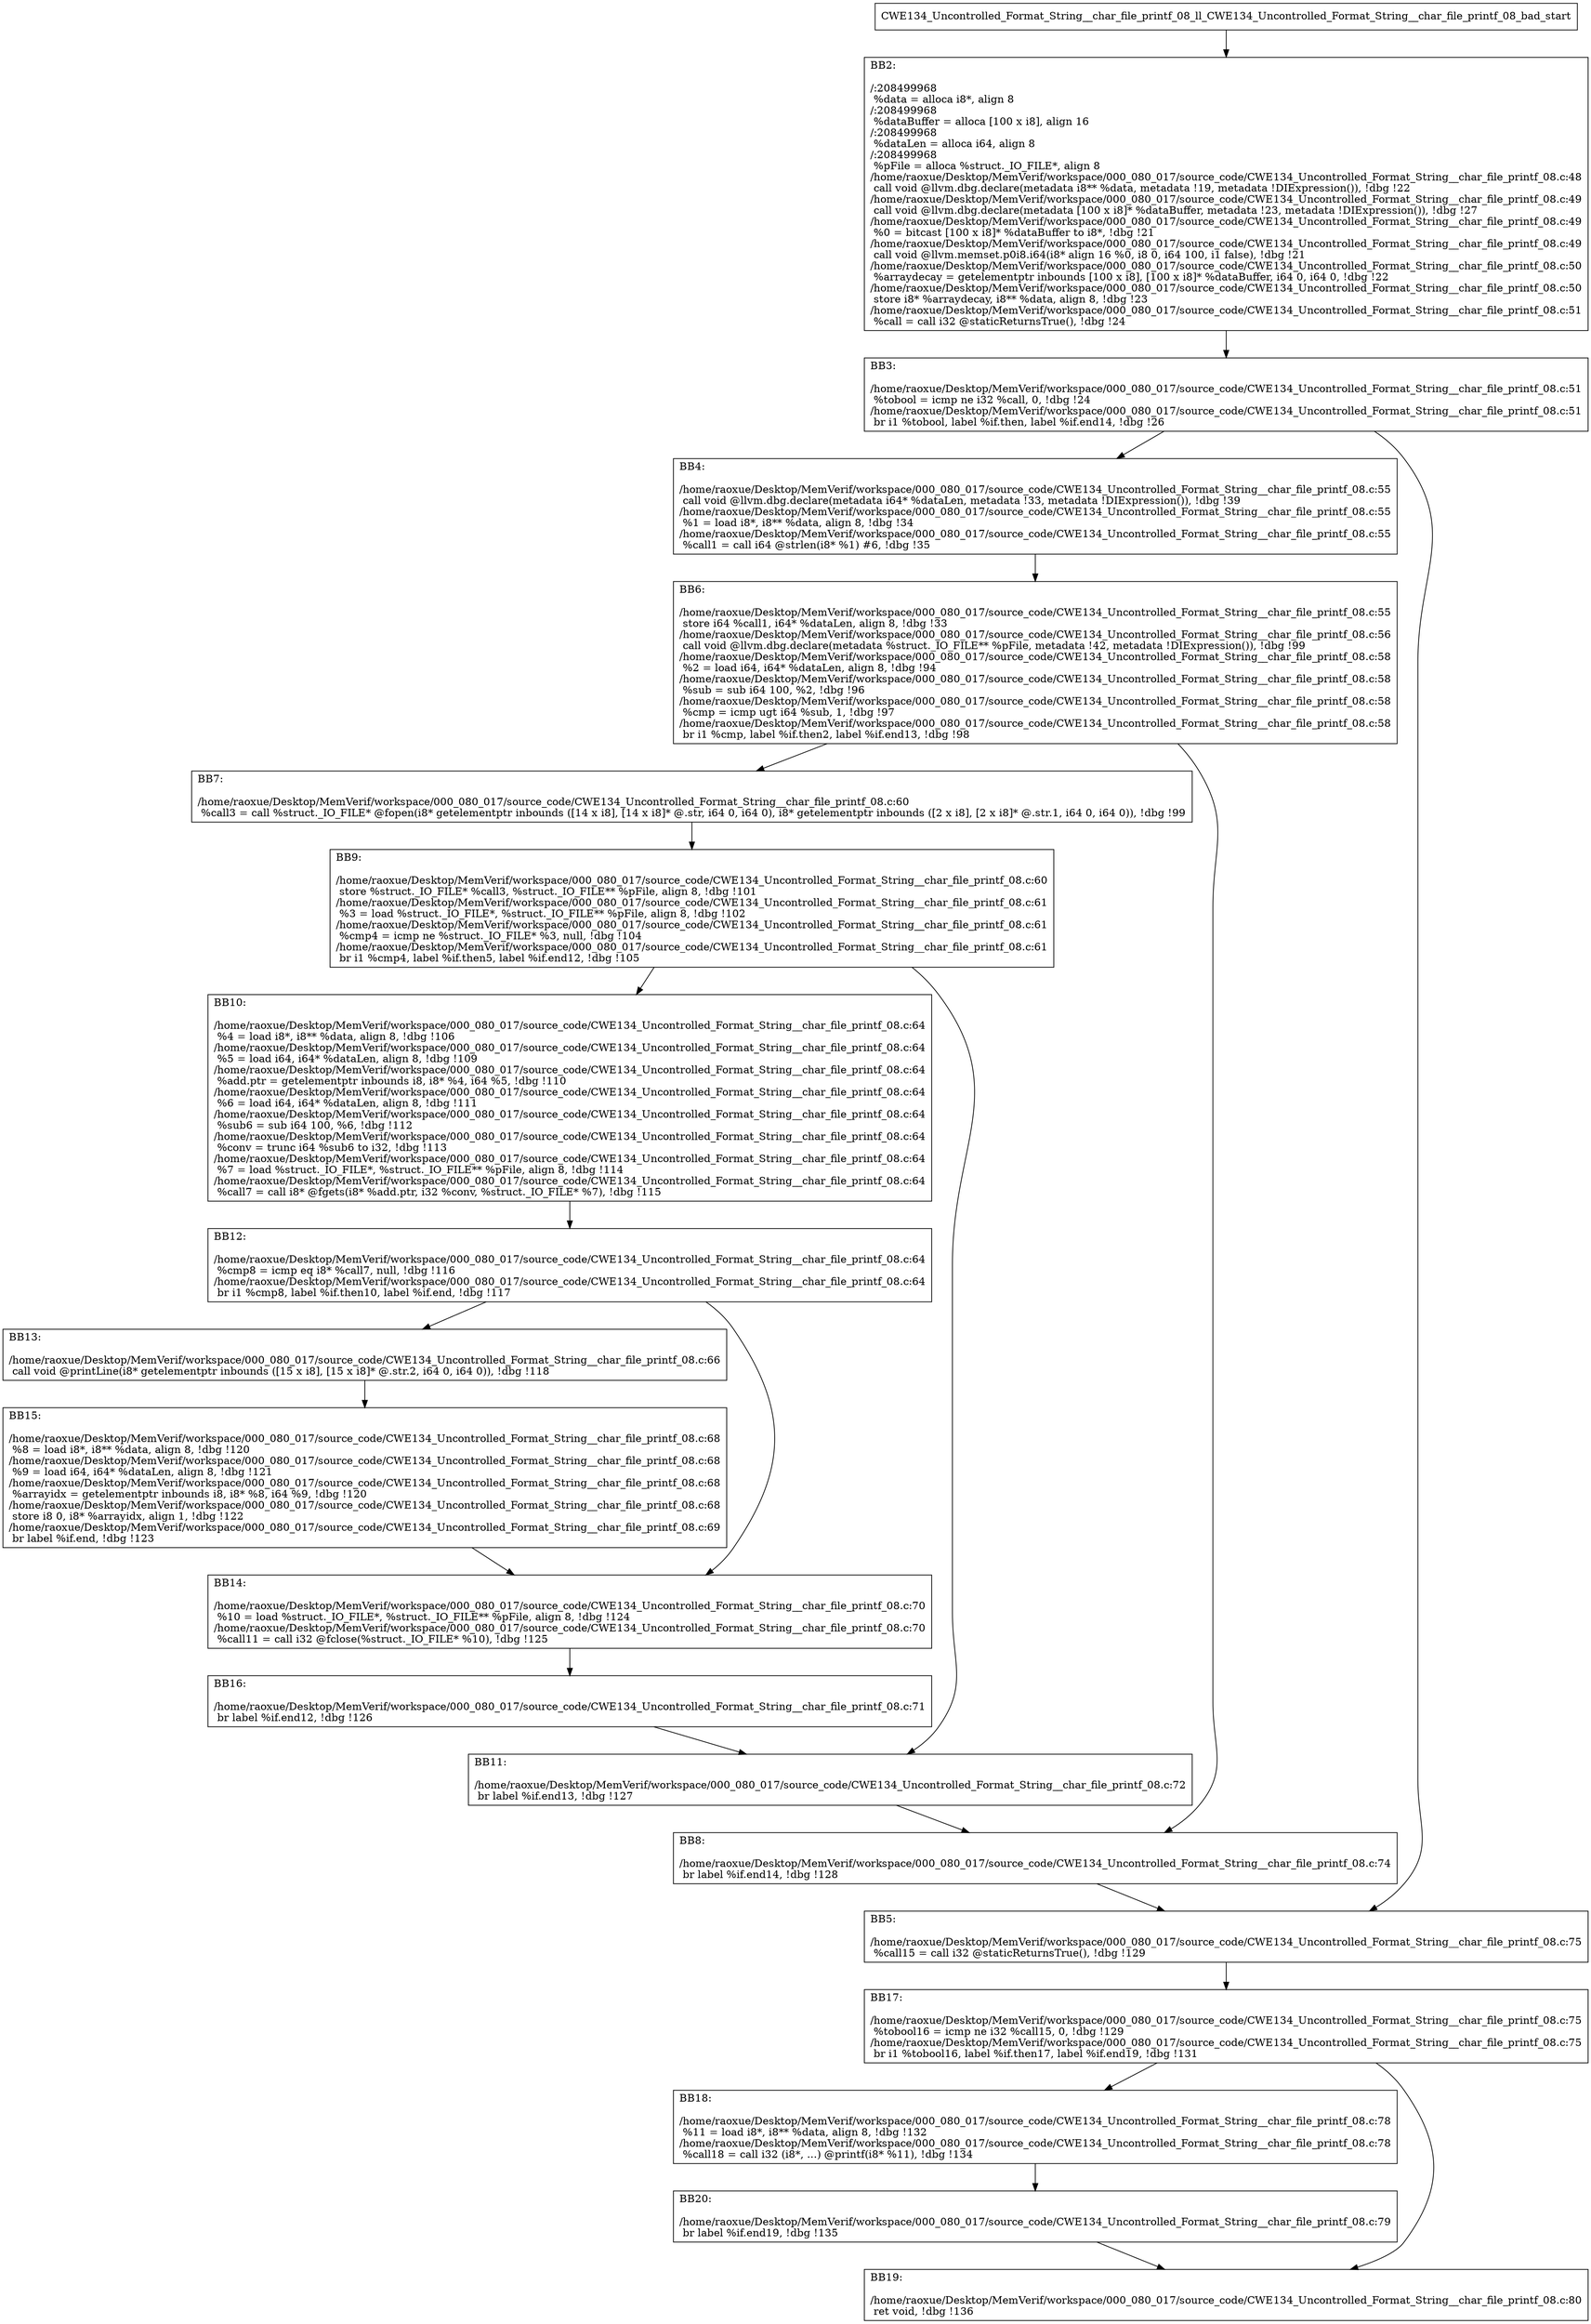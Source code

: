 digraph "CFG for'CWE134_Uncontrolled_Format_String__char_file_printf_08_ll_CWE134_Uncontrolled_Format_String__char_file_printf_08_bad' function" {
	BBCWE134_Uncontrolled_Format_String__char_file_printf_08_ll_CWE134_Uncontrolled_Format_String__char_file_printf_08_bad_start[shape=record,label="{CWE134_Uncontrolled_Format_String__char_file_printf_08_ll_CWE134_Uncontrolled_Format_String__char_file_printf_08_bad_start}"];
	BBCWE134_Uncontrolled_Format_String__char_file_printf_08_ll_CWE134_Uncontrolled_Format_String__char_file_printf_08_bad_start-> CWE134_Uncontrolled_Format_String__char_file_printf_08_ll_CWE134_Uncontrolled_Format_String__char_file_printf_08_badBB2;
	CWE134_Uncontrolled_Format_String__char_file_printf_08_ll_CWE134_Uncontrolled_Format_String__char_file_printf_08_badBB2 [shape=record, label="{BB2:\l\l/:208499968\l
  %data = alloca i8*, align 8\l
/:208499968\l
  %dataBuffer = alloca [100 x i8], align 16\l
/:208499968\l
  %dataLen = alloca i64, align 8\l
/:208499968\l
  %pFile = alloca %struct._IO_FILE*, align 8\l
/home/raoxue/Desktop/MemVerif/workspace/000_080_017/source_code/CWE134_Uncontrolled_Format_String__char_file_printf_08.c:48\l
  call void @llvm.dbg.declare(metadata i8** %data, metadata !19, metadata !DIExpression()), !dbg !22\l
/home/raoxue/Desktop/MemVerif/workspace/000_080_017/source_code/CWE134_Uncontrolled_Format_String__char_file_printf_08.c:49\l
  call void @llvm.dbg.declare(metadata [100 x i8]* %dataBuffer, metadata !23, metadata !DIExpression()), !dbg !27\l
/home/raoxue/Desktop/MemVerif/workspace/000_080_017/source_code/CWE134_Uncontrolled_Format_String__char_file_printf_08.c:49\l
  %0 = bitcast [100 x i8]* %dataBuffer to i8*, !dbg !21\l
/home/raoxue/Desktop/MemVerif/workspace/000_080_017/source_code/CWE134_Uncontrolled_Format_String__char_file_printf_08.c:49\l
  call void @llvm.memset.p0i8.i64(i8* align 16 %0, i8 0, i64 100, i1 false), !dbg !21\l
/home/raoxue/Desktop/MemVerif/workspace/000_080_017/source_code/CWE134_Uncontrolled_Format_String__char_file_printf_08.c:50\l
  %arraydecay = getelementptr inbounds [100 x i8], [100 x i8]* %dataBuffer, i64 0, i64 0, !dbg !22\l
/home/raoxue/Desktop/MemVerif/workspace/000_080_017/source_code/CWE134_Uncontrolled_Format_String__char_file_printf_08.c:50\l
  store i8* %arraydecay, i8** %data, align 8, !dbg !23\l
/home/raoxue/Desktop/MemVerif/workspace/000_080_017/source_code/CWE134_Uncontrolled_Format_String__char_file_printf_08.c:51\l
  %call = call i32 @staticReturnsTrue(), !dbg !24\l
}"];
	CWE134_Uncontrolled_Format_String__char_file_printf_08_ll_CWE134_Uncontrolled_Format_String__char_file_printf_08_badBB2-> CWE134_Uncontrolled_Format_String__char_file_printf_08_ll_CWE134_Uncontrolled_Format_String__char_file_printf_08_badBB3;
	CWE134_Uncontrolled_Format_String__char_file_printf_08_ll_CWE134_Uncontrolled_Format_String__char_file_printf_08_badBB3 [shape=record, label="{BB3:\l\l/home/raoxue/Desktop/MemVerif/workspace/000_080_017/source_code/CWE134_Uncontrolled_Format_String__char_file_printf_08.c:51\l
  %tobool = icmp ne i32 %call, 0, !dbg !24\l
/home/raoxue/Desktop/MemVerif/workspace/000_080_017/source_code/CWE134_Uncontrolled_Format_String__char_file_printf_08.c:51\l
  br i1 %tobool, label %if.then, label %if.end14, !dbg !26\l
}"];
	CWE134_Uncontrolled_Format_String__char_file_printf_08_ll_CWE134_Uncontrolled_Format_String__char_file_printf_08_badBB3-> CWE134_Uncontrolled_Format_String__char_file_printf_08_ll_CWE134_Uncontrolled_Format_String__char_file_printf_08_badBB4;
	CWE134_Uncontrolled_Format_String__char_file_printf_08_ll_CWE134_Uncontrolled_Format_String__char_file_printf_08_badBB3-> CWE134_Uncontrolled_Format_String__char_file_printf_08_ll_CWE134_Uncontrolled_Format_String__char_file_printf_08_badBB5;
	CWE134_Uncontrolled_Format_String__char_file_printf_08_ll_CWE134_Uncontrolled_Format_String__char_file_printf_08_badBB4 [shape=record, label="{BB4:\l\l/home/raoxue/Desktop/MemVerif/workspace/000_080_017/source_code/CWE134_Uncontrolled_Format_String__char_file_printf_08.c:55\l
  call void @llvm.dbg.declare(metadata i64* %dataLen, metadata !33, metadata !DIExpression()), !dbg !39\l
/home/raoxue/Desktop/MemVerif/workspace/000_080_017/source_code/CWE134_Uncontrolled_Format_String__char_file_printf_08.c:55\l
  %1 = load i8*, i8** %data, align 8, !dbg !34\l
/home/raoxue/Desktop/MemVerif/workspace/000_080_017/source_code/CWE134_Uncontrolled_Format_String__char_file_printf_08.c:55\l
  %call1 = call i64 @strlen(i8* %1) #6, !dbg !35\l
}"];
	CWE134_Uncontrolled_Format_String__char_file_printf_08_ll_CWE134_Uncontrolled_Format_String__char_file_printf_08_badBB4-> CWE134_Uncontrolled_Format_String__char_file_printf_08_ll_CWE134_Uncontrolled_Format_String__char_file_printf_08_badBB6;
	CWE134_Uncontrolled_Format_String__char_file_printf_08_ll_CWE134_Uncontrolled_Format_String__char_file_printf_08_badBB6 [shape=record, label="{BB6:\l\l/home/raoxue/Desktop/MemVerif/workspace/000_080_017/source_code/CWE134_Uncontrolled_Format_String__char_file_printf_08.c:55\l
  store i64 %call1, i64* %dataLen, align 8, !dbg !33\l
/home/raoxue/Desktop/MemVerif/workspace/000_080_017/source_code/CWE134_Uncontrolled_Format_String__char_file_printf_08.c:56\l
  call void @llvm.dbg.declare(metadata %struct._IO_FILE** %pFile, metadata !42, metadata !DIExpression()), !dbg !99\l
/home/raoxue/Desktop/MemVerif/workspace/000_080_017/source_code/CWE134_Uncontrolled_Format_String__char_file_printf_08.c:58\l
  %2 = load i64, i64* %dataLen, align 8, !dbg !94\l
/home/raoxue/Desktop/MemVerif/workspace/000_080_017/source_code/CWE134_Uncontrolled_Format_String__char_file_printf_08.c:58\l
  %sub = sub i64 100, %2, !dbg !96\l
/home/raoxue/Desktop/MemVerif/workspace/000_080_017/source_code/CWE134_Uncontrolled_Format_String__char_file_printf_08.c:58\l
  %cmp = icmp ugt i64 %sub, 1, !dbg !97\l
/home/raoxue/Desktop/MemVerif/workspace/000_080_017/source_code/CWE134_Uncontrolled_Format_String__char_file_printf_08.c:58\l
  br i1 %cmp, label %if.then2, label %if.end13, !dbg !98\l
}"];
	CWE134_Uncontrolled_Format_String__char_file_printf_08_ll_CWE134_Uncontrolled_Format_String__char_file_printf_08_badBB6-> CWE134_Uncontrolled_Format_String__char_file_printf_08_ll_CWE134_Uncontrolled_Format_String__char_file_printf_08_badBB7;
	CWE134_Uncontrolled_Format_String__char_file_printf_08_ll_CWE134_Uncontrolled_Format_String__char_file_printf_08_badBB6-> CWE134_Uncontrolled_Format_String__char_file_printf_08_ll_CWE134_Uncontrolled_Format_String__char_file_printf_08_badBB8;
	CWE134_Uncontrolled_Format_String__char_file_printf_08_ll_CWE134_Uncontrolled_Format_String__char_file_printf_08_badBB7 [shape=record, label="{BB7:\l\l/home/raoxue/Desktop/MemVerif/workspace/000_080_017/source_code/CWE134_Uncontrolled_Format_String__char_file_printf_08.c:60\l
  %call3 = call %struct._IO_FILE* @fopen(i8* getelementptr inbounds ([14 x i8], [14 x i8]* @.str, i64 0, i64 0), i8* getelementptr inbounds ([2 x i8], [2 x i8]* @.str.1, i64 0, i64 0)), !dbg !99\l
}"];
	CWE134_Uncontrolled_Format_String__char_file_printf_08_ll_CWE134_Uncontrolled_Format_String__char_file_printf_08_badBB7-> CWE134_Uncontrolled_Format_String__char_file_printf_08_ll_CWE134_Uncontrolled_Format_String__char_file_printf_08_badBB9;
	CWE134_Uncontrolled_Format_String__char_file_printf_08_ll_CWE134_Uncontrolled_Format_String__char_file_printf_08_badBB9 [shape=record, label="{BB9:\l\l/home/raoxue/Desktop/MemVerif/workspace/000_080_017/source_code/CWE134_Uncontrolled_Format_String__char_file_printf_08.c:60\l
  store %struct._IO_FILE* %call3, %struct._IO_FILE** %pFile, align 8, !dbg !101\l
/home/raoxue/Desktop/MemVerif/workspace/000_080_017/source_code/CWE134_Uncontrolled_Format_String__char_file_printf_08.c:61\l
  %3 = load %struct._IO_FILE*, %struct._IO_FILE** %pFile, align 8, !dbg !102\l
/home/raoxue/Desktop/MemVerif/workspace/000_080_017/source_code/CWE134_Uncontrolled_Format_String__char_file_printf_08.c:61\l
  %cmp4 = icmp ne %struct._IO_FILE* %3, null, !dbg !104\l
/home/raoxue/Desktop/MemVerif/workspace/000_080_017/source_code/CWE134_Uncontrolled_Format_String__char_file_printf_08.c:61\l
  br i1 %cmp4, label %if.then5, label %if.end12, !dbg !105\l
}"];
	CWE134_Uncontrolled_Format_String__char_file_printf_08_ll_CWE134_Uncontrolled_Format_String__char_file_printf_08_badBB9-> CWE134_Uncontrolled_Format_String__char_file_printf_08_ll_CWE134_Uncontrolled_Format_String__char_file_printf_08_badBB10;
	CWE134_Uncontrolled_Format_String__char_file_printf_08_ll_CWE134_Uncontrolled_Format_String__char_file_printf_08_badBB9-> CWE134_Uncontrolled_Format_String__char_file_printf_08_ll_CWE134_Uncontrolled_Format_String__char_file_printf_08_badBB11;
	CWE134_Uncontrolled_Format_String__char_file_printf_08_ll_CWE134_Uncontrolled_Format_String__char_file_printf_08_badBB10 [shape=record, label="{BB10:\l\l/home/raoxue/Desktop/MemVerif/workspace/000_080_017/source_code/CWE134_Uncontrolled_Format_String__char_file_printf_08.c:64\l
  %4 = load i8*, i8** %data, align 8, !dbg !106\l
/home/raoxue/Desktop/MemVerif/workspace/000_080_017/source_code/CWE134_Uncontrolled_Format_String__char_file_printf_08.c:64\l
  %5 = load i64, i64* %dataLen, align 8, !dbg !109\l
/home/raoxue/Desktop/MemVerif/workspace/000_080_017/source_code/CWE134_Uncontrolled_Format_String__char_file_printf_08.c:64\l
  %add.ptr = getelementptr inbounds i8, i8* %4, i64 %5, !dbg !110\l
/home/raoxue/Desktop/MemVerif/workspace/000_080_017/source_code/CWE134_Uncontrolled_Format_String__char_file_printf_08.c:64\l
  %6 = load i64, i64* %dataLen, align 8, !dbg !111\l
/home/raoxue/Desktop/MemVerif/workspace/000_080_017/source_code/CWE134_Uncontrolled_Format_String__char_file_printf_08.c:64\l
  %sub6 = sub i64 100, %6, !dbg !112\l
/home/raoxue/Desktop/MemVerif/workspace/000_080_017/source_code/CWE134_Uncontrolled_Format_String__char_file_printf_08.c:64\l
  %conv = trunc i64 %sub6 to i32, !dbg !113\l
/home/raoxue/Desktop/MemVerif/workspace/000_080_017/source_code/CWE134_Uncontrolled_Format_String__char_file_printf_08.c:64\l
  %7 = load %struct._IO_FILE*, %struct._IO_FILE** %pFile, align 8, !dbg !114\l
/home/raoxue/Desktop/MemVerif/workspace/000_080_017/source_code/CWE134_Uncontrolled_Format_String__char_file_printf_08.c:64\l
  %call7 = call i8* @fgets(i8* %add.ptr, i32 %conv, %struct._IO_FILE* %7), !dbg !115\l
}"];
	CWE134_Uncontrolled_Format_String__char_file_printf_08_ll_CWE134_Uncontrolled_Format_String__char_file_printf_08_badBB10-> CWE134_Uncontrolled_Format_String__char_file_printf_08_ll_CWE134_Uncontrolled_Format_String__char_file_printf_08_badBB12;
	CWE134_Uncontrolled_Format_String__char_file_printf_08_ll_CWE134_Uncontrolled_Format_String__char_file_printf_08_badBB12 [shape=record, label="{BB12:\l\l/home/raoxue/Desktop/MemVerif/workspace/000_080_017/source_code/CWE134_Uncontrolled_Format_String__char_file_printf_08.c:64\l
  %cmp8 = icmp eq i8* %call7, null, !dbg !116\l
/home/raoxue/Desktop/MemVerif/workspace/000_080_017/source_code/CWE134_Uncontrolled_Format_String__char_file_printf_08.c:64\l
  br i1 %cmp8, label %if.then10, label %if.end, !dbg !117\l
}"];
	CWE134_Uncontrolled_Format_String__char_file_printf_08_ll_CWE134_Uncontrolled_Format_String__char_file_printf_08_badBB12-> CWE134_Uncontrolled_Format_String__char_file_printf_08_ll_CWE134_Uncontrolled_Format_String__char_file_printf_08_badBB13;
	CWE134_Uncontrolled_Format_String__char_file_printf_08_ll_CWE134_Uncontrolled_Format_String__char_file_printf_08_badBB12-> CWE134_Uncontrolled_Format_String__char_file_printf_08_ll_CWE134_Uncontrolled_Format_String__char_file_printf_08_badBB14;
	CWE134_Uncontrolled_Format_String__char_file_printf_08_ll_CWE134_Uncontrolled_Format_String__char_file_printf_08_badBB13 [shape=record, label="{BB13:\l\l/home/raoxue/Desktop/MemVerif/workspace/000_080_017/source_code/CWE134_Uncontrolled_Format_String__char_file_printf_08.c:66\l
  call void @printLine(i8* getelementptr inbounds ([15 x i8], [15 x i8]* @.str.2, i64 0, i64 0)), !dbg !118\l
}"];
	CWE134_Uncontrolled_Format_String__char_file_printf_08_ll_CWE134_Uncontrolled_Format_String__char_file_printf_08_badBB13-> CWE134_Uncontrolled_Format_String__char_file_printf_08_ll_CWE134_Uncontrolled_Format_String__char_file_printf_08_badBB15;
	CWE134_Uncontrolled_Format_String__char_file_printf_08_ll_CWE134_Uncontrolled_Format_String__char_file_printf_08_badBB15 [shape=record, label="{BB15:\l\l/home/raoxue/Desktop/MemVerif/workspace/000_080_017/source_code/CWE134_Uncontrolled_Format_String__char_file_printf_08.c:68\l
  %8 = load i8*, i8** %data, align 8, !dbg !120\l
/home/raoxue/Desktop/MemVerif/workspace/000_080_017/source_code/CWE134_Uncontrolled_Format_String__char_file_printf_08.c:68\l
  %9 = load i64, i64* %dataLen, align 8, !dbg !121\l
/home/raoxue/Desktop/MemVerif/workspace/000_080_017/source_code/CWE134_Uncontrolled_Format_String__char_file_printf_08.c:68\l
  %arrayidx = getelementptr inbounds i8, i8* %8, i64 %9, !dbg !120\l
/home/raoxue/Desktop/MemVerif/workspace/000_080_017/source_code/CWE134_Uncontrolled_Format_String__char_file_printf_08.c:68\l
  store i8 0, i8* %arrayidx, align 1, !dbg !122\l
/home/raoxue/Desktop/MemVerif/workspace/000_080_017/source_code/CWE134_Uncontrolled_Format_String__char_file_printf_08.c:69\l
  br label %if.end, !dbg !123\l
}"];
	CWE134_Uncontrolled_Format_String__char_file_printf_08_ll_CWE134_Uncontrolled_Format_String__char_file_printf_08_badBB15-> CWE134_Uncontrolled_Format_String__char_file_printf_08_ll_CWE134_Uncontrolled_Format_String__char_file_printf_08_badBB14;
	CWE134_Uncontrolled_Format_String__char_file_printf_08_ll_CWE134_Uncontrolled_Format_String__char_file_printf_08_badBB14 [shape=record, label="{BB14:\l\l/home/raoxue/Desktop/MemVerif/workspace/000_080_017/source_code/CWE134_Uncontrolled_Format_String__char_file_printf_08.c:70\l
  %10 = load %struct._IO_FILE*, %struct._IO_FILE** %pFile, align 8, !dbg !124\l
/home/raoxue/Desktop/MemVerif/workspace/000_080_017/source_code/CWE134_Uncontrolled_Format_String__char_file_printf_08.c:70\l
  %call11 = call i32 @fclose(%struct._IO_FILE* %10), !dbg !125\l
}"];
	CWE134_Uncontrolled_Format_String__char_file_printf_08_ll_CWE134_Uncontrolled_Format_String__char_file_printf_08_badBB14-> CWE134_Uncontrolled_Format_String__char_file_printf_08_ll_CWE134_Uncontrolled_Format_String__char_file_printf_08_badBB16;
	CWE134_Uncontrolled_Format_String__char_file_printf_08_ll_CWE134_Uncontrolled_Format_String__char_file_printf_08_badBB16 [shape=record, label="{BB16:\l\l/home/raoxue/Desktop/MemVerif/workspace/000_080_017/source_code/CWE134_Uncontrolled_Format_String__char_file_printf_08.c:71\l
  br label %if.end12, !dbg !126\l
}"];
	CWE134_Uncontrolled_Format_String__char_file_printf_08_ll_CWE134_Uncontrolled_Format_String__char_file_printf_08_badBB16-> CWE134_Uncontrolled_Format_String__char_file_printf_08_ll_CWE134_Uncontrolled_Format_String__char_file_printf_08_badBB11;
	CWE134_Uncontrolled_Format_String__char_file_printf_08_ll_CWE134_Uncontrolled_Format_String__char_file_printf_08_badBB11 [shape=record, label="{BB11:\l\l/home/raoxue/Desktop/MemVerif/workspace/000_080_017/source_code/CWE134_Uncontrolled_Format_String__char_file_printf_08.c:72\l
  br label %if.end13, !dbg !127\l
}"];
	CWE134_Uncontrolled_Format_String__char_file_printf_08_ll_CWE134_Uncontrolled_Format_String__char_file_printf_08_badBB11-> CWE134_Uncontrolled_Format_String__char_file_printf_08_ll_CWE134_Uncontrolled_Format_String__char_file_printf_08_badBB8;
	CWE134_Uncontrolled_Format_String__char_file_printf_08_ll_CWE134_Uncontrolled_Format_String__char_file_printf_08_badBB8 [shape=record, label="{BB8:\l\l/home/raoxue/Desktop/MemVerif/workspace/000_080_017/source_code/CWE134_Uncontrolled_Format_String__char_file_printf_08.c:74\l
  br label %if.end14, !dbg !128\l
}"];
	CWE134_Uncontrolled_Format_String__char_file_printf_08_ll_CWE134_Uncontrolled_Format_String__char_file_printf_08_badBB8-> CWE134_Uncontrolled_Format_String__char_file_printf_08_ll_CWE134_Uncontrolled_Format_String__char_file_printf_08_badBB5;
	CWE134_Uncontrolled_Format_String__char_file_printf_08_ll_CWE134_Uncontrolled_Format_String__char_file_printf_08_badBB5 [shape=record, label="{BB5:\l\l/home/raoxue/Desktop/MemVerif/workspace/000_080_017/source_code/CWE134_Uncontrolled_Format_String__char_file_printf_08.c:75\l
  %call15 = call i32 @staticReturnsTrue(), !dbg !129\l
}"];
	CWE134_Uncontrolled_Format_String__char_file_printf_08_ll_CWE134_Uncontrolled_Format_String__char_file_printf_08_badBB5-> CWE134_Uncontrolled_Format_String__char_file_printf_08_ll_CWE134_Uncontrolled_Format_String__char_file_printf_08_badBB17;
	CWE134_Uncontrolled_Format_String__char_file_printf_08_ll_CWE134_Uncontrolled_Format_String__char_file_printf_08_badBB17 [shape=record, label="{BB17:\l\l/home/raoxue/Desktop/MemVerif/workspace/000_080_017/source_code/CWE134_Uncontrolled_Format_String__char_file_printf_08.c:75\l
  %tobool16 = icmp ne i32 %call15, 0, !dbg !129\l
/home/raoxue/Desktop/MemVerif/workspace/000_080_017/source_code/CWE134_Uncontrolled_Format_String__char_file_printf_08.c:75\l
  br i1 %tobool16, label %if.then17, label %if.end19, !dbg !131\l
}"];
	CWE134_Uncontrolled_Format_String__char_file_printf_08_ll_CWE134_Uncontrolled_Format_String__char_file_printf_08_badBB17-> CWE134_Uncontrolled_Format_String__char_file_printf_08_ll_CWE134_Uncontrolled_Format_String__char_file_printf_08_badBB18;
	CWE134_Uncontrolled_Format_String__char_file_printf_08_ll_CWE134_Uncontrolled_Format_String__char_file_printf_08_badBB17-> CWE134_Uncontrolled_Format_String__char_file_printf_08_ll_CWE134_Uncontrolled_Format_String__char_file_printf_08_badBB19;
	CWE134_Uncontrolled_Format_String__char_file_printf_08_ll_CWE134_Uncontrolled_Format_String__char_file_printf_08_badBB18 [shape=record, label="{BB18:\l\l/home/raoxue/Desktop/MemVerif/workspace/000_080_017/source_code/CWE134_Uncontrolled_Format_String__char_file_printf_08.c:78\l
  %11 = load i8*, i8** %data, align 8, !dbg !132\l
/home/raoxue/Desktop/MemVerif/workspace/000_080_017/source_code/CWE134_Uncontrolled_Format_String__char_file_printf_08.c:78\l
  %call18 = call i32 (i8*, ...) @printf(i8* %11), !dbg !134\l
}"];
	CWE134_Uncontrolled_Format_String__char_file_printf_08_ll_CWE134_Uncontrolled_Format_String__char_file_printf_08_badBB18-> CWE134_Uncontrolled_Format_String__char_file_printf_08_ll_CWE134_Uncontrolled_Format_String__char_file_printf_08_badBB20;
	CWE134_Uncontrolled_Format_String__char_file_printf_08_ll_CWE134_Uncontrolled_Format_String__char_file_printf_08_badBB20 [shape=record, label="{BB20:\l\l/home/raoxue/Desktop/MemVerif/workspace/000_080_017/source_code/CWE134_Uncontrolled_Format_String__char_file_printf_08.c:79\l
  br label %if.end19, !dbg !135\l
}"];
	CWE134_Uncontrolled_Format_String__char_file_printf_08_ll_CWE134_Uncontrolled_Format_String__char_file_printf_08_badBB20-> CWE134_Uncontrolled_Format_String__char_file_printf_08_ll_CWE134_Uncontrolled_Format_String__char_file_printf_08_badBB19;
	CWE134_Uncontrolled_Format_String__char_file_printf_08_ll_CWE134_Uncontrolled_Format_String__char_file_printf_08_badBB19 [shape=record, label="{BB19:\l\l/home/raoxue/Desktop/MemVerif/workspace/000_080_017/source_code/CWE134_Uncontrolled_Format_String__char_file_printf_08.c:80\l
  ret void, !dbg !136\l
}"];
}
